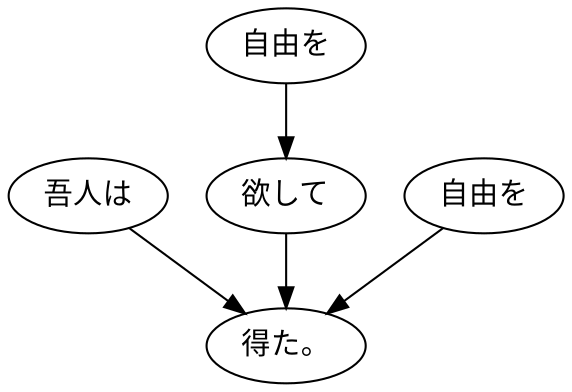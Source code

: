 digraph graph8850 {
	node0 [label="吾人は"];
	node1 [label="自由を"];
	node2 [label="欲して"];
	node3 [label="自由を"];
	node4 [label="得た。"];
	node0 -> node4;
	node1 -> node2;
	node2 -> node4;
	node3 -> node4;
}
